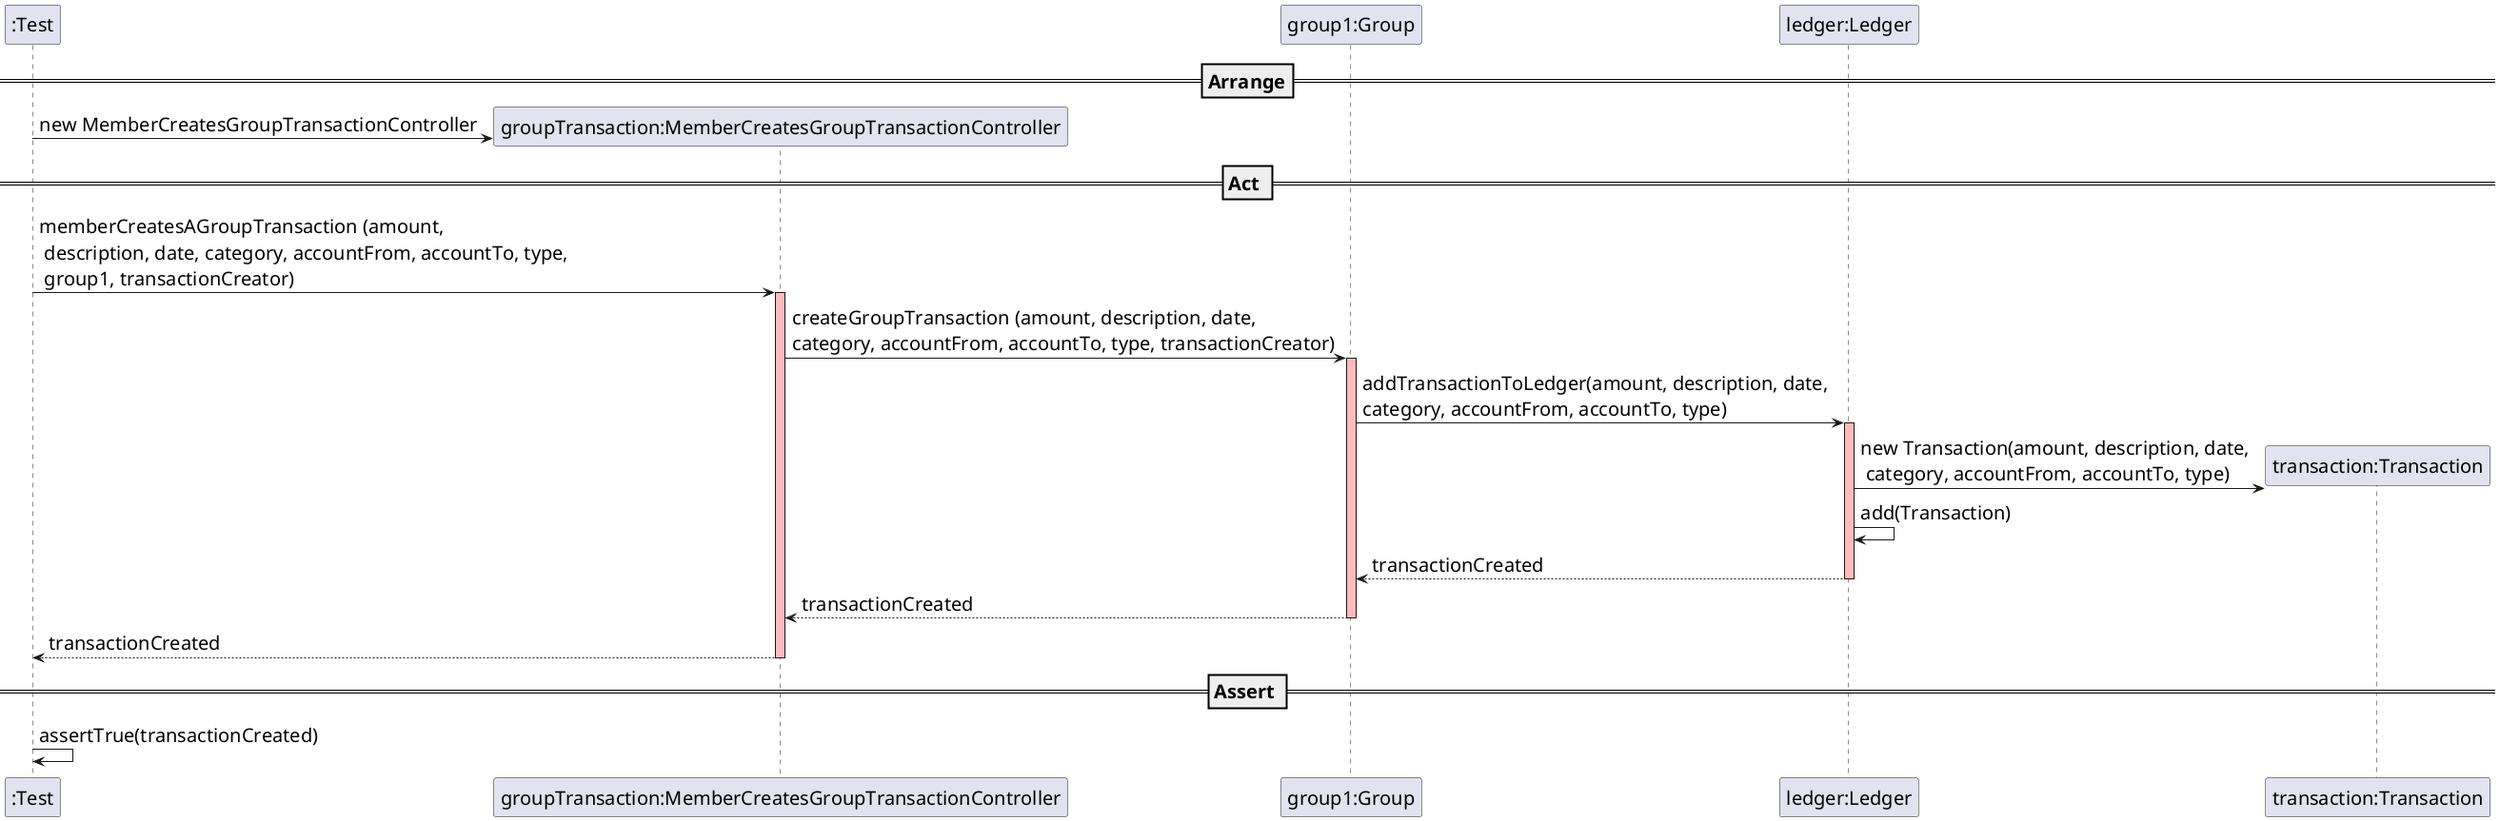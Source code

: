 @startuml

skinparam DefaultFontSize 20

create ":Test"

==Arrange==
create "groupTransaction:MemberCreatesGroupTransactionController"
":Test" -> "groupTransaction:MemberCreatesGroupTransactionController" : new MemberCreatesGroupTransactionController

participant "group1:Group"
participant "ledger:Ledger"

== Act ==

":Test" -> "groupTransaction:MemberCreatesGroupTransactionController" : memberCreatesAGroupTransaction (amount, \n description, date, category, accountFrom, accountTo, type,\n group1, transactionCreator)
activate "groupTransaction:MemberCreatesGroupTransactionController"  #FFBBBB

"groupTransaction:MemberCreatesGroupTransactionController" -> "group1:Group" : createGroupTransaction (amount, description, date, \ncategory, accountFrom, accountTo, type, transactionCreator)
activate "group1:Group"  #FFBBBB

"group1:Group" -> "ledger:Ledger" : addTransactionToLedger(amount, description, date, \ncategory, accountFrom, accountTo, type)
activate "ledger:Ledger"  #FFBBBB

create "transaction:Transaction"
"ledger:Ledger" -> "transaction:Transaction" : new Transaction(amount, description, date,\n category, accountFrom, accountTo, type)

"ledger:Ledger" -> "ledger:Ledger": add(Transaction)


"ledger:Ledger" --> "group1:Group" : transactionCreated
deactivate "ledger:Ledger"  #FFBBBB
"group1:Group" --> "groupTransaction:MemberCreatesGroupTransactionController" : transactionCreated
deactivate "group1:Group"  #FFBBBB
"groupTransaction:MemberCreatesGroupTransactionController" --> ":Test" : transactionCreated


deactivate "groupTransaction:MemberCreatesGroupTransactionController" #FFBBBB

== Assert ==

":Test" -> ":Test" : assertTrue(transactionCreated)

@enduml